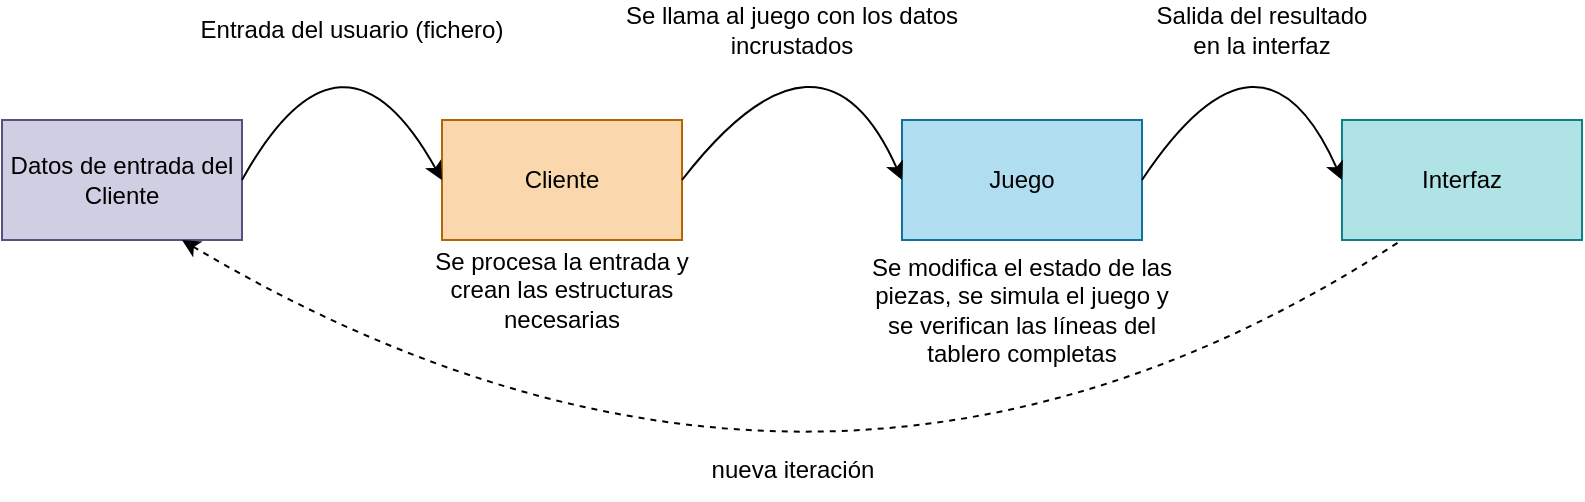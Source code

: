 <mxfile version="17.4.0" type="device"><diagram id="foNYIatY08ydROV_c2IZ" name="Page-1"><mxGraphModel dx="1105" dy="518" grid="1" gridSize="10" guides="1" tooltips="1" connect="1" arrows="1" fold="1" page="1" pageScale="1" pageWidth="827" pageHeight="1169" math="0" shadow="0"><root><mxCell id="0"/><mxCell id="1" parent="0"/><mxCell id="MO2sfHDDQX384_DvHlJg-1" value="Datos de entrada del Cliente" style="rounded=0;whiteSpace=wrap;html=1;fillColor=#d0cee2;strokeColor=#56517e;" parent="1" vertex="1"><mxGeometry x="30" y="150" width="120" height="60" as="geometry"/></mxCell><mxCell id="MO2sfHDDQX384_DvHlJg-2" value="Cliente" style="rounded=0;whiteSpace=wrap;html=1;fillColor=#fad7ac;strokeColor=#b46504;" parent="1" vertex="1"><mxGeometry x="250" y="150" width="120" height="60" as="geometry"/></mxCell><mxCell id="MO2sfHDDQX384_DvHlJg-3" value="Juego" style="rounded=0;whiteSpace=wrap;html=1;fillColor=#b1ddf0;strokeColor=#10739e;" parent="1" vertex="1"><mxGeometry x="480" y="150" width="120" height="60" as="geometry"/></mxCell><mxCell id="MO2sfHDDQX384_DvHlJg-4" value="" style="endArrow=classic;html=1;curved=1;exitX=1;exitY=0.5;exitDx=0;exitDy=0;entryX=0;entryY=0.5;entryDx=0;entryDy=0;startArrow=none;startFill=0;endFill=1;" parent="1" source="MO2sfHDDQX384_DvHlJg-1" target="MO2sfHDDQX384_DvHlJg-2" edge="1"><mxGeometry width="50" height="50" relative="1" as="geometry"><mxPoint x="320" y="230" as="sourcePoint"/><mxPoint x="280" y="180" as="targetPoint"/><Array as="points"><mxPoint x="200" y="90"/></Array></mxGeometry></mxCell><mxCell id="MO2sfHDDQX384_DvHlJg-5" value="" style="endArrow=classic;html=1;curved=1;entryX=0;entryY=0.5;entryDx=0;entryDy=0;exitX=1;exitY=0.5;exitDx=0;exitDy=0;endFill=1;" parent="1" source="MO2sfHDDQX384_DvHlJg-2" target="MO2sfHDDQX384_DvHlJg-3" edge="1"><mxGeometry width="50" height="50" relative="1" as="geometry"><mxPoint x="320" y="230" as="sourcePoint"/><mxPoint x="370" y="180" as="targetPoint"/><Array as="points"><mxPoint x="440" y="90"/></Array></mxGeometry></mxCell><mxCell id="MO2sfHDDQX384_DvHlJg-6" value="Entrada del usuario (fichero)" style="text;html=1;strokeColor=none;fillColor=none;align=center;verticalAlign=middle;whiteSpace=wrap;rounded=0;" parent="1" vertex="1"><mxGeometry x="120" y="90" width="170" height="30" as="geometry"/></mxCell><mxCell id="MO2sfHDDQX384_DvHlJg-9" value="Se llama al juego con los datos incrustados" style="text;html=1;strokeColor=none;fillColor=none;align=center;verticalAlign=middle;whiteSpace=wrap;rounded=0;" parent="1" vertex="1"><mxGeometry x="340" y="90" width="170" height="30" as="geometry"/></mxCell><mxCell id="MO2sfHDDQX384_DvHlJg-11" value="Interfaz" style="rounded=0;whiteSpace=wrap;html=1;fillColor=#b0e3e6;strokeColor=#0e8088;" parent="1" vertex="1"><mxGeometry x="700" y="150" width="120" height="60" as="geometry"/></mxCell><mxCell id="MO2sfHDDQX384_DvHlJg-12" value="" style="endArrow=classic;html=1;curved=1;entryX=0;entryY=0.5;entryDx=0;entryDy=0;exitX=1;exitY=0.5;exitDx=0;exitDy=0;endFill=1;" parent="1" source="MO2sfHDDQX384_DvHlJg-3" target="MO2sfHDDQX384_DvHlJg-11" edge="1"><mxGeometry width="50" height="50" relative="1" as="geometry"><mxPoint x="460" y="170" as="sourcePoint"/><mxPoint x="510" y="120" as="targetPoint"/><Array as="points"><mxPoint x="660" y="90"/></Array></mxGeometry></mxCell><mxCell id="MO2sfHDDQX384_DvHlJg-13" value="Salida del resultado en la interfaz" style="text;html=1;strokeColor=none;fillColor=none;align=center;verticalAlign=middle;whiteSpace=wrap;rounded=0;" parent="1" vertex="1"><mxGeometry x="600" y="90" width="120" height="30" as="geometry"/></mxCell><mxCell id="MO2sfHDDQX384_DvHlJg-19" value="" style="endArrow=none;dashed=1;html=1;curved=1;entryX=0.25;entryY=1;entryDx=0;entryDy=0;exitX=0.75;exitY=1;exitDx=0;exitDy=0;startArrow=classic;startFill=1;" parent="1" source="MO2sfHDDQX384_DvHlJg-1" target="MO2sfHDDQX384_DvHlJg-11" edge="1"><mxGeometry width="50" height="50" relative="1" as="geometry"><mxPoint x="290" y="290" as="sourcePoint"/><mxPoint x="340" y="240" as="targetPoint"/><Array as="points"><mxPoint x="440" y="400"/></Array></mxGeometry></mxCell><mxCell id="MO2sfHDDQX384_DvHlJg-20" value="nueva iteración" style="text;html=1;strokeColor=none;fillColor=none;align=center;verticalAlign=middle;whiteSpace=wrap;rounded=0;" parent="1" vertex="1"><mxGeometry x="366.5" y="310" width="117" height="30" as="geometry"/></mxCell><mxCell id="r0pYn7HVWm8AiOaoP9aY-3" value="Se procesa la entrada y crean las estructuras necesarias" style="text;html=1;strokeColor=none;fillColor=none;align=center;verticalAlign=middle;whiteSpace=wrap;rounded=0;" vertex="1" parent="1"><mxGeometry x="235" y="220" width="150" height="30" as="geometry"/></mxCell><mxCell id="r0pYn7HVWm8AiOaoP9aY-4" value="Se modifica el estado de las piezas, se simula el juego y se verifican las líneas del tablero completas" style="text;html=1;strokeColor=none;fillColor=none;align=center;verticalAlign=middle;whiteSpace=wrap;rounded=0;" vertex="1" parent="1"><mxGeometry x="460" y="230" width="160" height="30" as="geometry"/></mxCell></root></mxGraphModel></diagram></mxfile>
